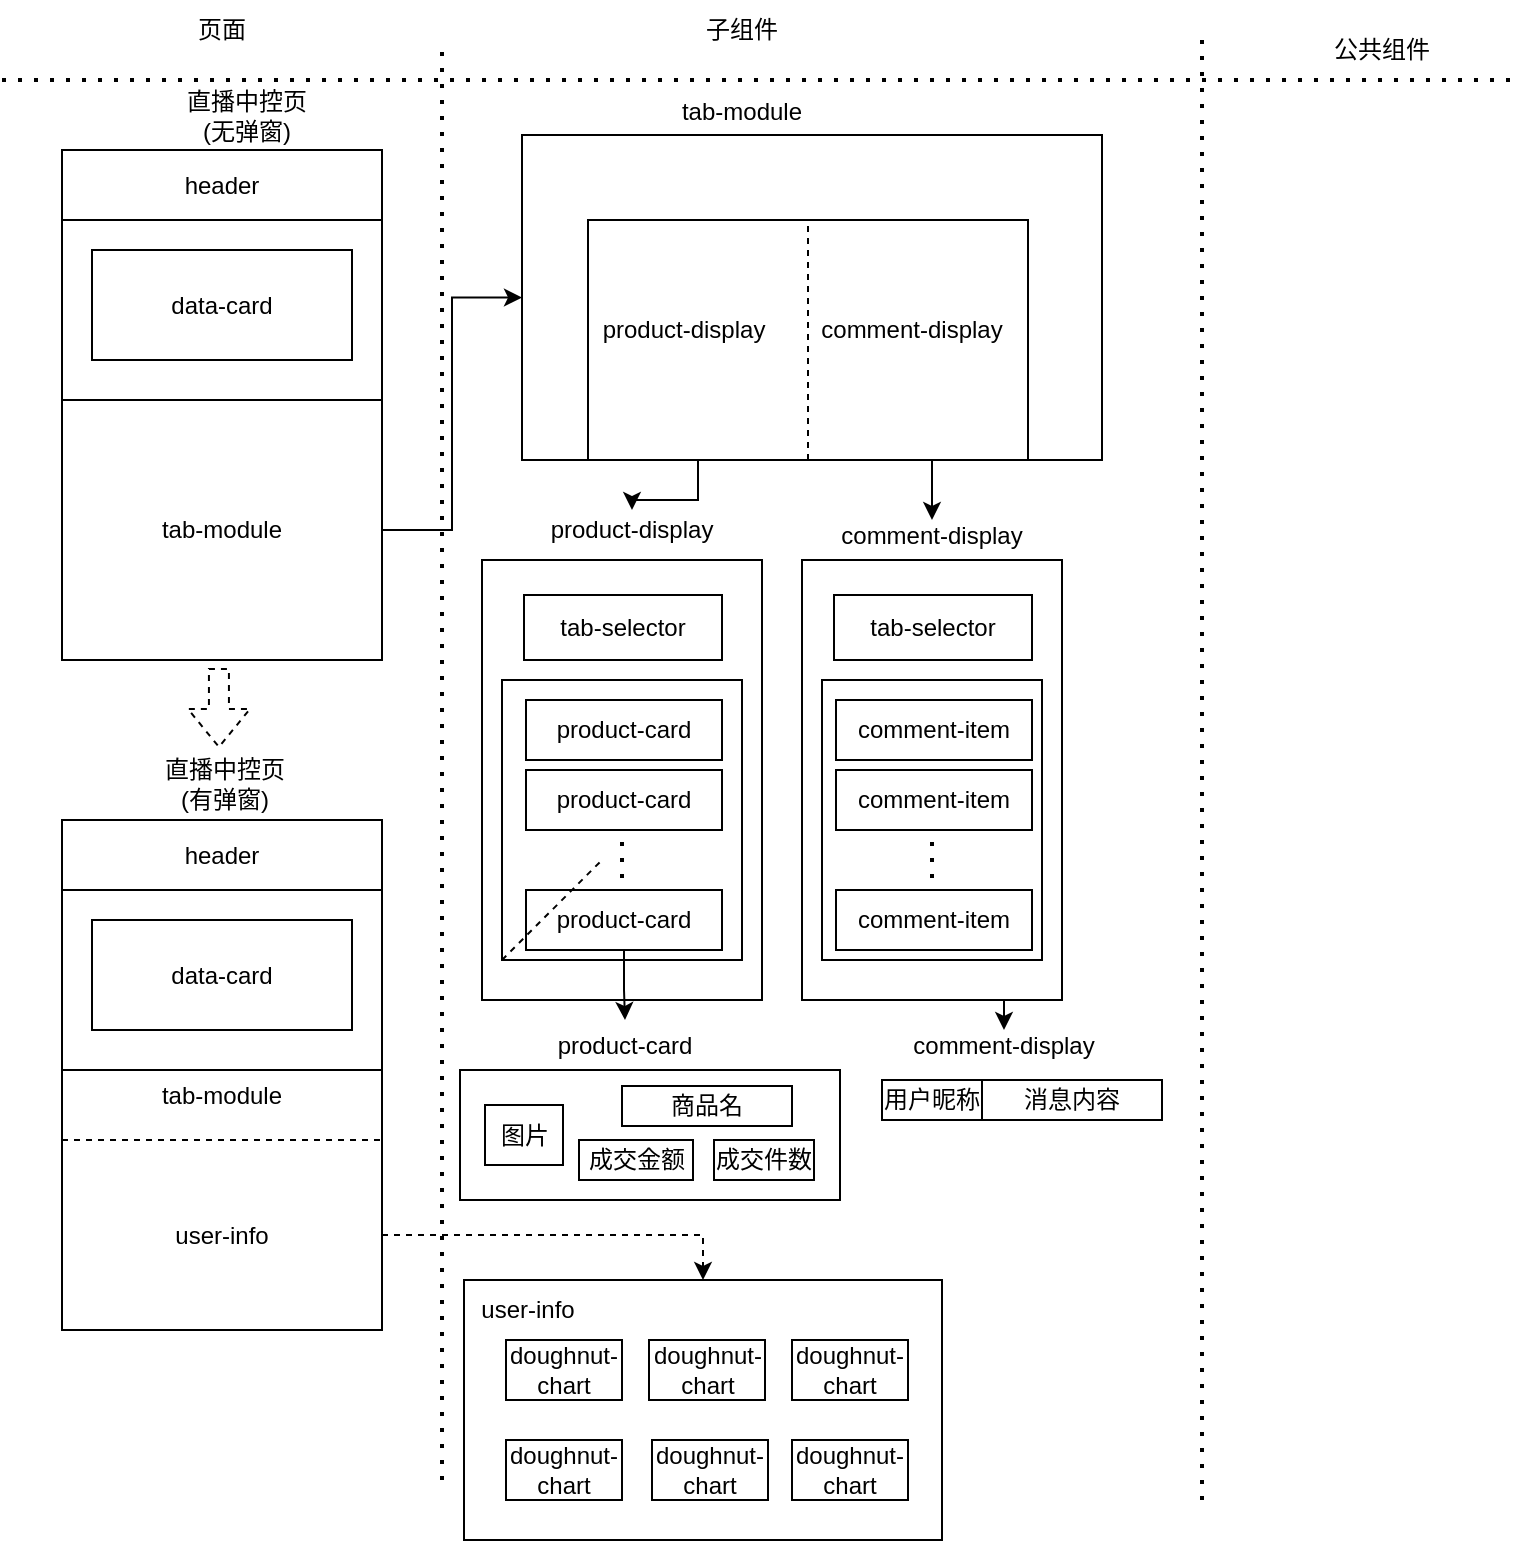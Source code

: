 <mxfile version="20.2.3" type="github">
  <diagram id="TxUpOMJJKONMRMzJ9cgT" name="第 1 页">
    <mxGraphModel dx="1318" dy="794" grid="1" gridSize="10" guides="1" tooltips="1" connect="1" arrows="1" fold="1" page="1" pageScale="1" pageWidth="827" pageHeight="1169" math="0" shadow="0">
      <root>
        <mxCell id="0" />
        <mxCell id="1" parent="0" />
        <mxCell id="NUVWgExi74bJsqKRxpok-1" value="" style="endArrow=none;dashed=1;html=1;dashPattern=1 3;strokeWidth=2;rounded=0;" edge="1" parent="1">
          <mxGeometry width="50" height="50" relative="1" as="geometry">
            <mxPoint x="50" y="120" as="sourcePoint" />
            <mxPoint x="810" y="120" as="targetPoint" />
          </mxGeometry>
        </mxCell>
        <mxCell id="NUVWgExi74bJsqKRxpok-2" value="" style="rounded=0;whiteSpace=wrap;html=1;fillStyle=solid;fillColor=none;" vertex="1" parent="1">
          <mxGeometry x="80" y="155" width="160" height="255" as="geometry" />
        </mxCell>
        <mxCell id="NUVWgExi74bJsqKRxpok-4" value="header" style="rounded=0;whiteSpace=wrap;html=1;fillStyle=solid;fillColor=none;" vertex="1" parent="1">
          <mxGeometry x="80" y="155" width="160" height="35" as="geometry" />
        </mxCell>
        <mxCell id="NUVWgExi74bJsqKRxpok-6" value="data-card" style="rounded=0;whiteSpace=wrap;html=1;fillStyle=solid;fillColor=none;" vertex="1" parent="1">
          <mxGeometry x="95" y="205" width="130" height="55" as="geometry" />
        </mxCell>
        <mxCell id="NUVWgExi74bJsqKRxpok-74" style="edgeStyle=orthogonalEdgeStyle;rounded=0;orthogonalLoop=1;jettySize=auto;html=1;exitX=1;exitY=0.5;exitDx=0;exitDy=0;entryX=0;entryY=0.5;entryDx=0;entryDy=0;" edge="1" parent="1" source="NUVWgExi74bJsqKRxpok-7" target="NUVWgExi74bJsqKRxpok-18">
          <mxGeometry relative="1" as="geometry" />
        </mxCell>
        <mxCell id="NUVWgExi74bJsqKRxpok-7" value="tab-module" style="rounded=0;whiteSpace=wrap;html=1;fillStyle=solid;fillColor=none;" vertex="1" parent="1">
          <mxGeometry x="80" y="280" width="160" height="130" as="geometry" />
        </mxCell>
        <mxCell id="NUVWgExi74bJsqKRxpok-9" value="" style="endArrow=none;dashed=1;html=1;dashPattern=1 3;strokeWidth=2;rounded=0;" edge="1" parent="1">
          <mxGeometry width="50" height="50" relative="1" as="geometry">
            <mxPoint x="270" y="820" as="sourcePoint" />
            <mxPoint x="270" y="100" as="targetPoint" />
          </mxGeometry>
        </mxCell>
        <mxCell id="NUVWgExi74bJsqKRxpok-13" value="页面" style="text;html=1;strokeColor=none;fillColor=none;align=center;verticalAlign=middle;whiteSpace=wrap;rounded=0;fillStyle=solid;" vertex="1" parent="1">
          <mxGeometry x="130" y="80" width="60" height="30" as="geometry" />
        </mxCell>
        <mxCell id="NUVWgExi74bJsqKRxpok-16" value="子组件" style="text;html=1;strokeColor=none;fillColor=none;align=center;verticalAlign=middle;whiteSpace=wrap;rounded=0;fillStyle=solid;" vertex="1" parent="1">
          <mxGeometry x="390" y="80" width="60" height="30" as="geometry" />
        </mxCell>
        <mxCell id="NUVWgExi74bJsqKRxpok-17" value="" style="endArrow=none;dashed=1;html=1;dashPattern=1 3;strokeWidth=2;rounded=0;" edge="1" parent="1">
          <mxGeometry width="50" height="50" relative="1" as="geometry">
            <mxPoint x="650" y="830" as="sourcePoint" />
            <mxPoint x="650" y="100" as="targetPoint" />
          </mxGeometry>
        </mxCell>
        <mxCell id="NUVWgExi74bJsqKRxpok-18" value="" style="rounded=0;whiteSpace=wrap;html=1;fillStyle=solid;fillColor=none;" vertex="1" parent="1">
          <mxGeometry x="310" y="147.5" width="290" height="162.5" as="geometry" />
        </mxCell>
        <mxCell id="NUVWgExi74bJsqKRxpok-20" value="tab-module" style="text;html=1;strokeColor=none;fillColor=none;align=center;verticalAlign=middle;whiteSpace=wrap;rounded=0;fillStyle=solid;" vertex="1" parent="1">
          <mxGeometry x="385" y="125" width="70" height="22.5" as="geometry" />
        </mxCell>
        <mxCell id="NUVWgExi74bJsqKRxpok-64" style="edgeStyle=orthogonalEdgeStyle;rounded=0;orthogonalLoop=1;jettySize=auto;html=1;exitX=0.25;exitY=1;exitDx=0;exitDy=0;entryX=0.5;entryY=0;entryDx=0;entryDy=0;" edge="1" parent="1" source="NUVWgExi74bJsqKRxpok-24" target="NUVWgExi74bJsqKRxpok-34">
          <mxGeometry relative="1" as="geometry">
            <Array as="points">
              <mxPoint x="398" y="330" />
              <mxPoint x="365" y="330" />
            </Array>
          </mxGeometry>
        </mxCell>
        <mxCell id="NUVWgExi74bJsqKRxpok-65" style="edgeStyle=orthogonalEdgeStyle;rounded=0;orthogonalLoop=1;jettySize=auto;html=1;exitX=0.75;exitY=1;exitDx=0;exitDy=0;entryX=0.5;entryY=0;entryDx=0;entryDy=0;" edge="1" parent="1" source="NUVWgExi74bJsqKRxpok-24" target="NUVWgExi74bJsqKRxpok-44">
          <mxGeometry relative="1" as="geometry" />
        </mxCell>
        <mxCell id="NUVWgExi74bJsqKRxpok-24" value="" style="rounded=0;whiteSpace=wrap;html=1;fillStyle=solid;fillColor=none;" vertex="1" parent="1">
          <mxGeometry x="343" y="190" width="220" height="120" as="geometry" />
        </mxCell>
        <mxCell id="NUVWgExi74bJsqKRxpok-25" value="" style="endArrow=none;dashed=1;html=1;rounded=0;exitX=0.5;exitY=1;exitDx=0;exitDy=0;entryX=0.5;entryY=0;entryDx=0;entryDy=0;" edge="1" parent="1" source="NUVWgExi74bJsqKRxpok-24" target="NUVWgExi74bJsqKRxpok-24">
          <mxGeometry width="50" height="50" relative="1" as="geometry">
            <mxPoint x="380" y="240" as="sourcePoint" />
            <mxPoint x="430" y="220" as="targetPoint" />
          </mxGeometry>
        </mxCell>
        <mxCell id="NUVWgExi74bJsqKRxpok-28" value="product-display" style="text;html=1;strokeColor=none;fillColor=none;align=center;verticalAlign=middle;whiteSpace=wrap;rounded=0;fillStyle=solid;" vertex="1" parent="1">
          <mxGeometry x="349" y="230" width="84" height="30" as="geometry" />
        </mxCell>
        <mxCell id="NUVWgExi74bJsqKRxpok-29" value="comment-display" style="text;html=1;strokeColor=none;fillColor=none;align=center;verticalAlign=middle;whiteSpace=wrap;rounded=0;fillStyle=solid;" vertex="1" parent="1">
          <mxGeometry x="455" y="232.5" width="100" height="25" as="geometry" />
        </mxCell>
        <mxCell id="NUVWgExi74bJsqKRxpok-33" value="" style="rounded=0;whiteSpace=wrap;html=1;fillStyle=solid;fillColor=none;" vertex="1" parent="1">
          <mxGeometry x="290" y="360" width="140" height="220" as="geometry" />
        </mxCell>
        <mxCell id="NUVWgExi74bJsqKRxpok-34" value="product-display" style="text;html=1;strokeColor=none;fillColor=none;align=center;verticalAlign=middle;whiteSpace=wrap;rounded=0;fillStyle=solid;" vertex="1" parent="1">
          <mxGeometry x="322" y="335" width="86" height="20" as="geometry" />
        </mxCell>
        <mxCell id="NUVWgExi74bJsqKRxpok-35" value="tab-selector" style="rounded=0;whiteSpace=wrap;html=1;fillStyle=solid;fillColor=none;" vertex="1" parent="1">
          <mxGeometry x="311" y="377.5" width="99" height="32.5" as="geometry" />
        </mxCell>
        <mxCell id="NUVWgExi74bJsqKRxpok-36" value="" style="rounded=0;whiteSpace=wrap;html=1;fillStyle=solid;fillColor=none;" vertex="1" parent="1">
          <mxGeometry x="300" y="420" width="120" height="140" as="geometry" />
        </mxCell>
        <mxCell id="NUVWgExi74bJsqKRxpok-38" value="product-card" style="rounded=0;whiteSpace=wrap;html=1;fillStyle=solid;fillColor=none;" vertex="1" parent="1">
          <mxGeometry x="312" y="430" width="98" height="30" as="geometry" />
        </mxCell>
        <mxCell id="NUVWgExi74bJsqKRxpok-39" value="product-card" style="rounded=0;whiteSpace=wrap;html=1;fillStyle=solid;fillColor=none;" vertex="1" parent="1">
          <mxGeometry x="312" y="465" width="98" height="30" as="geometry" />
        </mxCell>
        <mxCell id="NUVWgExi74bJsqKRxpok-41" value="" style="endArrow=none;dashed=1;html=1;dashPattern=1 3;strokeWidth=2;rounded=0;" edge="1" parent="1">
          <mxGeometry width="50" height="50" relative="1" as="geometry">
            <mxPoint x="360" y="519" as="sourcePoint" />
            <mxPoint x="360" y="499" as="targetPoint" />
          </mxGeometry>
        </mxCell>
        <mxCell id="NUVWgExi74bJsqKRxpok-67" style="edgeStyle=orthogonalEdgeStyle;rounded=0;orthogonalLoop=1;jettySize=auto;html=1;exitX=0.5;exitY=1;exitDx=0;exitDy=0;" edge="1" parent="1" source="NUVWgExi74bJsqKRxpok-42" target="NUVWgExi74bJsqKRxpok-53">
          <mxGeometry relative="1" as="geometry" />
        </mxCell>
        <mxCell id="NUVWgExi74bJsqKRxpok-42" value="product-card" style="rounded=0;whiteSpace=wrap;html=1;fillStyle=solid;fillColor=none;" vertex="1" parent="1">
          <mxGeometry x="312" y="525" width="98" height="30" as="geometry" />
        </mxCell>
        <mxCell id="NUVWgExi74bJsqKRxpok-73" style="edgeStyle=orthogonalEdgeStyle;rounded=0;orthogonalLoop=1;jettySize=auto;html=1;exitX=0.5;exitY=1;exitDx=0;exitDy=0;entryX=0.5;entryY=0;entryDx=0;entryDy=0;" edge="1" parent="1" source="NUVWgExi74bJsqKRxpok-43" target="NUVWgExi74bJsqKRxpok-59">
          <mxGeometry relative="1" as="geometry" />
        </mxCell>
        <mxCell id="NUVWgExi74bJsqKRxpok-43" value="" style="rounded=0;whiteSpace=wrap;html=1;fillStyle=solid;fillColor=none;" vertex="1" parent="1">
          <mxGeometry x="450" y="360" width="130" height="220" as="geometry" />
        </mxCell>
        <mxCell id="NUVWgExi74bJsqKRxpok-44" value="comment-display" style="text;html=1;strokeColor=none;fillColor=none;align=center;verticalAlign=middle;whiteSpace=wrap;rounded=0;fillStyle=solid;" vertex="1" parent="1">
          <mxGeometry x="466" y="340" width="98" height="15" as="geometry" />
        </mxCell>
        <mxCell id="NUVWgExi74bJsqKRxpok-45" value="tab-selector" style="rounded=0;whiteSpace=wrap;html=1;fillStyle=solid;fillColor=none;" vertex="1" parent="1">
          <mxGeometry x="466" y="377.5" width="99" height="32.5" as="geometry" />
        </mxCell>
        <mxCell id="NUVWgExi74bJsqKRxpok-47" value="" style="rounded=0;whiteSpace=wrap;html=1;fillStyle=solid;fillColor=none;" vertex="1" parent="1">
          <mxGeometry x="460" y="420" width="110" height="140" as="geometry" />
        </mxCell>
        <mxCell id="NUVWgExi74bJsqKRxpok-48" value="comment-item" style="rounded=0;whiteSpace=wrap;html=1;fillStyle=solid;fillColor=none;" vertex="1" parent="1">
          <mxGeometry x="467" y="430" width="98" height="30" as="geometry" />
        </mxCell>
        <mxCell id="NUVWgExi74bJsqKRxpok-49" value="comment-item" style="rounded=0;whiteSpace=wrap;html=1;fillStyle=solid;fillColor=none;" vertex="1" parent="1">
          <mxGeometry x="467" y="465" width="98" height="30" as="geometry" />
        </mxCell>
        <mxCell id="NUVWgExi74bJsqKRxpok-50" value="" style="endArrow=none;dashed=1;html=1;dashPattern=1 3;strokeWidth=2;rounded=0;" edge="1" parent="1">
          <mxGeometry width="50" height="50" relative="1" as="geometry">
            <mxPoint x="515" y="519" as="sourcePoint" />
            <mxPoint x="515" y="499" as="targetPoint" />
          </mxGeometry>
        </mxCell>
        <mxCell id="NUVWgExi74bJsqKRxpok-51" value="comment-item" style="rounded=0;whiteSpace=wrap;html=1;fillStyle=solid;fillColor=none;" vertex="1" parent="1">
          <mxGeometry x="467" y="525" width="98" height="30" as="geometry" />
        </mxCell>
        <mxCell id="NUVWgExi74bJsqKRxpok-52" value="" style="rounded=0;whiteSpace=wrap;html=1;fillStyle=solid;fillColor=none;" vertex="1" parent="1">
          <mxGeometry x="279" y="615" width="190" height="65" as="geometry" />
        </mxCell>
        <mxCell id="NUVWgExi74bJsqKRxpok-53" value="product-card" style="text;html=1;strokeColor=none;fillColor=none;align=center;verticalAlign=middle;whiteSpace=wrap;rounded=0;fillStyle=solid;" vertex="1" parent="1">
          <mxGeometry x="322" y="590" width="79" height="25" as="geometry" />
        </mxCell>
        <mxCell id="NUVWgExi74bJsqKRxpok-55" value="图片" style="rounded=0;whiteSpace=wrap;html=1;fillStyle=solid;fillColor=none;" vertex="1" parent="1">
          <mxGeometry x="291.5" y="632.5" width="39" height="30" as="geometry" />
        </mxCell>
        <mxCell id="NUVWgExi74bJsqKRxpok-56" value="商品名" style="rounded=0;whiteSpace=wrap;html=1;fillStyle=solid;fillColor=none;" vertex="1" parent="1">
          <mxGeometry x="360" y="623" width="85" height="20" as="geometry" />
        </mxCell>
        <mxCell id="NUVWgExi74bJsqKRxpok-57" value="成交金额" style="rounded=0;whiteSpace=wrap;html=1;fillStyle=solid;fillColor=none;" vertex="1" parent="1">
          <mxGeometry x="338.5" y="650" width="57" height="20" as="geometry" />
        </mxCell>
        <mxCell id="NUVWgExi74bJsqKRxpok-58" value="成交件数" style="rounded=0;whiteSpace=wrap;html=1;fillStyle=solid;fillColor=none;" vertex="1" parent="1">
          <mxGeometry x="406" y="650" width="50" height="20" as="geometry" />
        </mxCell>
        <mxCell id="NUVWgExi74bJsqKRxpok-59" value="comment-display" style="text;html=1;strokeColor=none;fillColor=none;align=center;verticalAlign=middle;whiteSpace=wrap;rounded=0;fillStyle=solid;" vertex="1" parent="1">
          <mxGeometry x="502" y="595" width="98" height="15" as="geometry" />
        </mxCell>
        <mxCell id="NUVWgExi74bJsqKRxpok-60" value="消息内容" style="rounded=0;whiteSpace=wrap;html=1;fillStyle=solid;fillColor=none;" vertex="1" parent="1">
          <mxGeometry x="540" y="620" width="90" height="20" as="geometry" />
        </mxCell>
        <mxCell id="NUVWgExi74bJsqKRxpok-61" value="用户昵称" style="rounded=0;whiteSpace=wrap;html=1;fillStyle=solid;fillColor=none;" vertex="1" parent="1">
          <mxGeometry x="490" y="620" width="50" height="20" as="geometry" />
        </mxCell>
        <mxCell id="NUVWgExi74bJsqKRxpok-76" value="公共组件" style="text;html=1;strokeColor=none;fillColor=none;align=center;verticalAlign=middle;whiteSpace=wrap;rounded=0;fillStyle=solid;" vertex="1" parent="1">
          <mxGeometry x="710" y="90" width="60" height="30" as="geometry" />
        </mxCell>
        <mxCell id="NUVWgExi74bJsqKRxpok-77" value="" style="shape=flexArrow;endArrow=classic;html=1;rounded=0;dashed=1;" edge="1" parent="1">
          <mxGeometry width="50" height="50" relative="1" as="geometry">
            <mxPoint x="158.47" y="414" as="sourcePoint" />
            <mxPoint x="158.47" y="454" as="targetPoint" />
          </mxGeometry>
        </mxCell>
        <mxCell id="NUVWgExi74bJsqKRxpok-78" value="" style="rounded=0;whiteSpace=wrap;html=1;fillStyle=solid;fillColor=none;" vertex="1" parent="1">
          <mxGeometry x="80" y="490" width="160" height="255" as="geometry" />
        </mxCell>
        <mxCell id="NUVWgExi74bJsqKRxpok-79" value="header" style="rounded=0;whiteSpace=wrap;html=1;fillStyle=solid;fillColor=none;" vertex="1" parent="1">
          <mxGeometry x="80" y="490" width="160" height="35" as="geometry" />
        </mxCell>
        <mxCell id="NUVWgExi74bJsqKRxpok-80" value="data-card" style="rounded=0;whiteSpace=wrap;html=1;fillStyle=solid;fillColor=none;" vertex="1" parent="1">
          <mxGeometry x="95" y="540" width="130" height="55" as="geometry" />
        </mxCell>
        <mxCell id="NUVWgExi74bJsqKRxpok-81" value="" style="rounded=0;whiteSpace=wrap;html=1;fillStyle=solid;fillColor=none;" vertex="1" parent="1">
          <mxGeometry x="80" y="615" width="160" height="130" as="geometry" />
        </mxCell>
        <mxCell id="NUVWgExi74bJsqKRxpok-82" value="tab-module" style="text;html=1;strokeColor=none;fillColor=none;align=center;verticalAlign=middle;whiteSpace=wrap;rounded=0;fillStyle=solid;" vertex="1" parent="1">
          <mxGeometry x="125" y="615" width="70" height="25" as="geometry" />
        </mxCell>
        <mxCell id="NUVWgExi74bJsqKRxpok-102" style="edgeStyle=orthogonalEdgeStyle;rounded=0;orthogonalLoop=1;jettySize=auto;html=1;entryX=0.5;entryY=0;entryDx=0;entryDy=0;dashed=1;" edge="1" parent="1" source="NUVWgExi74bJsqKRxpok-86" target="NUVWgExi74bJsqKRxpok-90">
          <mxGeometry relative="1" as="geometry" />
        </mxCell>
        <mxCell id="NUVWgExi74bJsqKRxpok-86" value="user-info" style="rounded=0;whiteSpace=wrap;html=1;fillStyle=solid;fillColor=none;dashed=1;" vertex="1" parent="1">
          <mxGeometry x="80" y="650" width="160" height="95" as="geometry" />
        </mxCell>
        <mxCell id="NUVWgExi74bJsqKRxpok-87" value="直播中控页&lt;br&gt;(无弹窗)" style="text;html=1;strokeColor=none;fillColor=none;align=center;verticalAlign=middle;whiteSpace=wrap;rounded=0;dashed=1;fillStyle=solid;" vertex="1" parent="1">
          <mxGeometry x="125" y="125" width="95" height="25" as="geometry" />
        </mxCell>
        <mxCell id="NUVWgExi74bJsqKRxpok-88" value="直播中控页&lt;br&gt;(有弹窗)" style="text;html=1;strokeColor=none;fillColor=none;align=center;verticalAlign=middle;whiteSpace=wrap;rounded=0;dashed=1;fillStyle=solid;" vertex="1" parent="1">
          <mxGeometry x="113.5" y="459" width="95" height="25" as="geometry" />
        </mxCell>
        <mxCell id="NUVWgExi74bJsqKRxpok-90" value="" style="rounded=0;whiteSpace=wrap;html=1;fillStyle=solid;fillColor=none;" vertex="1" parent="1">
          <mxGeometry x="281" y="720" width="239" height="130" as="geometry" />
        </mxCell>
        <mxCell id="NUVWgExi74bJsqKRxpok-91" value="" style="endArrow=none;html=1;rounded=0;dashed=1;" edge="1" parent="1">
          <mxGeometry width="50" height="50" relative="1" as="geometry">
            <mxPoint x="300" y="560" as="sourcePoint" />
            <mxPoint x="350" y="510" as="targetPoint" />
          </mxGeometry>
        </mxCell>
        <mxCell id="NUVWgExi74bJsqKRxpok-94" value="user-info" style="text;html=1;strokeColor=none;fillColor=none;align=center;verticalAlign=middle;whiteSpace=wrap;rounded=0;fillStyle=solid;" vertex="1" parent="1">
          <mxGeometry x="283" y="720" width="60" height="30" as="geometry" />
        </mxCell>
        <mxCell id="NUVWgExi74bJsqKRxpok-96" value="doughnut-chart" style="rounded=0;whiteSpace=wrap;html=1;fillStyle=solid;fillColor=none;" vertex="1" parent="1">
          <mxGeometry x="302" y="750" width="58" height="30" as="geometry" />
        </mxCell>
        <mxCell id="NUVWgExi74bJsqKRxpok-97" value="doughnut-chart" style="rounded=0;whiteSpace=wrap;html=1;fillStyle=solid;fillColor=none;" vertex="1" parent="1">
          <mxGeometry x="373.5" y="750" width="58" height="30" as="geometry" />
        </mxCell>
        <mxCell id="NUVWgExi74bJsqKRxpok-98" value="doughnut-chart" style="rounded=0;whiteSpace=wrap;html=1;fillStyle=solid;fillColor=none;" vertex="1" parent="1">
          <mxGeometry x="302" y="800" width="58" height="30" as="geometry" />
        </mxCell>
        <mxCell id="NUVWgExi74bJsqKRxpok-99" value="doughnut-chart" style="rounded=0;whiteSpace=wrap;html=1;fillStyle=solid;fillColor=none;" vertex="1" parent="1">
          <mxGeometry x="375" y="800" width="58" height="30" as="geometry" />
        </mxCell>
        <mxCell id="NUVWgExi74bJsqKRxpok-100" value="doughnut-chart" style="rounded=0;whiteSpace=wrap;html=1;fillStyle=solid;fillColor=none;" vertex="1" parent="1">
          <mxGeometry x="445" y="750" width="58" height="30" as="geometry" />
        </mxCell>
        <mxCell id="NUVWgExi74bJsqKRxpok-101" value="doughnut-chart" style="rounded=0;whiteSpace=wrap;html=1;fillStyle=solid;fillColor=none;" vertex="1" parent="1">
          <mxGeometry x="445" y="800" width="58" height="30" as="geometry" />
        </mxCell>
      </root>
    </mxGraphModel>
  </diagram>
</mxfile>
